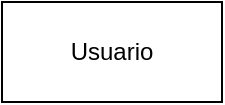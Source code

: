 <mxfile version="21.6.8" type="device">
  <diagram name="Página-1" id="YRho2tCiErpQCv4FO0u2">
    <mxGraphModel dx="1050" dy="581" grid="1" gridSize="10" guides="1" tooltips="1" connect="1" arrows="1" fold="1" page="1" pageScale="1" pageWidth="827" pageHeight="1169" math="0" shadow="0">
      <root>
        <mxCell id="0" />
        <mxCell id="1" parent="0" />
        <mxCell id="hOKrSYO4yEW43JVVqInF-1" value="Usuario" style="html=1;whiteSpace=wrap;" vertex="1" parent="1">
          <mxGeometry x="250" y="80" width="110" height="50" as="geometry" />
        </mxCell>
      </root>
    </mxGraphModel>
  </diagram>
</mxfile>
